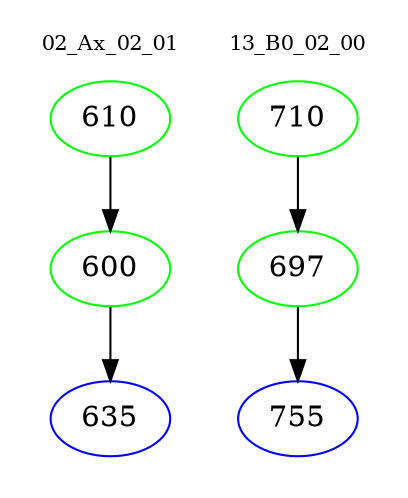 digraph{
subgraph cluster_0 {
color = white
label = "02_Ax_02_01";
fontsize=10;
T0_610 [label="610", color="green"]
T0_610 -> T0_600 [color="black"]
T0_600 [label="600", color="green"]
T0_600 -> T0_635 [color="black"]
T0_635 [label="635", color="blue"]
}
subgraph cluster_1 {
color = white
label = "13_B0_02_00";
fontsize=10;
T1_710 [label="710", color="green"]
T1_710 -> T1_697 [color="black"]
T1_697 [label="697", color="green"]
T1_697 -> T1_755 [color="black"]
T1_755 [label="755", color="blue"]
}
}
